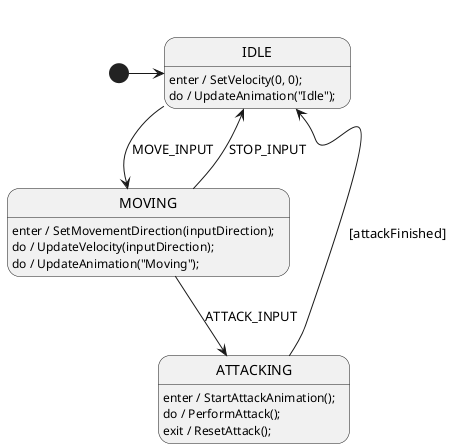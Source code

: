 @startuml PlayerMovementSm

/'! $CONFIG : toml
SmRunnerSettings.transpilerId = "CSharp"

# Inject the C# method implementations directly into the generated class
RenderConfig.CSharp.ClassCode = """
    // --- Implementation of methods called by the state machine ---
    
    private void SetVelocity(float x, float y)
    {
        Console.WriteLine($"Action: Setting velocity to ({x}, {y})");
    }

    private void UpdateAnimation(string animationName)
    {
        Console.WriteLine($"Action: Playing animation '{animationName}'");
    }

    private void SetMovementDirection(object inputDirection)
    {
        Console.WriteLine("Action: Setting movement direction from input");
    }

    private void UpdateVelocity(object inputDirection)
    {
        Console.WriteLine("Action: Updating velocity based on input direction");
    }

    private void StartAttackAnimation()
    {
        Console.WriteLine("Action: Starting attack animation");
    }

    private void PerformAttack()
    {
        Console.WriteLine("Action: Performing attack");
    }

    private void ResetAttack()
    {
        Console.WriteLine("Action: Resetting attack state");
    }

    // Example fields/properties that might be used
    private object inputDirection;
    private bool attackFinished = false;
"""
'/

state IDLE {
  IDLE : enter / SetVelocity(0, 0);
  IDLE : do / UpdateAnimation("Idle");  
}

state MOVING {
  MOVING : enter / SetMovementDirection(inputDirection); 
  MOVING : do / UpdateVelocity(inputDirection); 
  MOVING : do / UpdateAnimation("Moving");
}

state ATTACKING {
  ATTACKING : enter / StartAttackAnimation();
  ATTACKING : do / PerformAttack(); 
  ATTACKING : exit / ResetAttack();
}

[*] -> IDLE
IDLE --> MOVING : MOVE_INPUT
MOVING --> IDLE : STOP_INPUT 
MOVING --> ATTACKING : ATTACK_INPUT
ATTACKING --> IDLE : [attackFinished]

@enduml